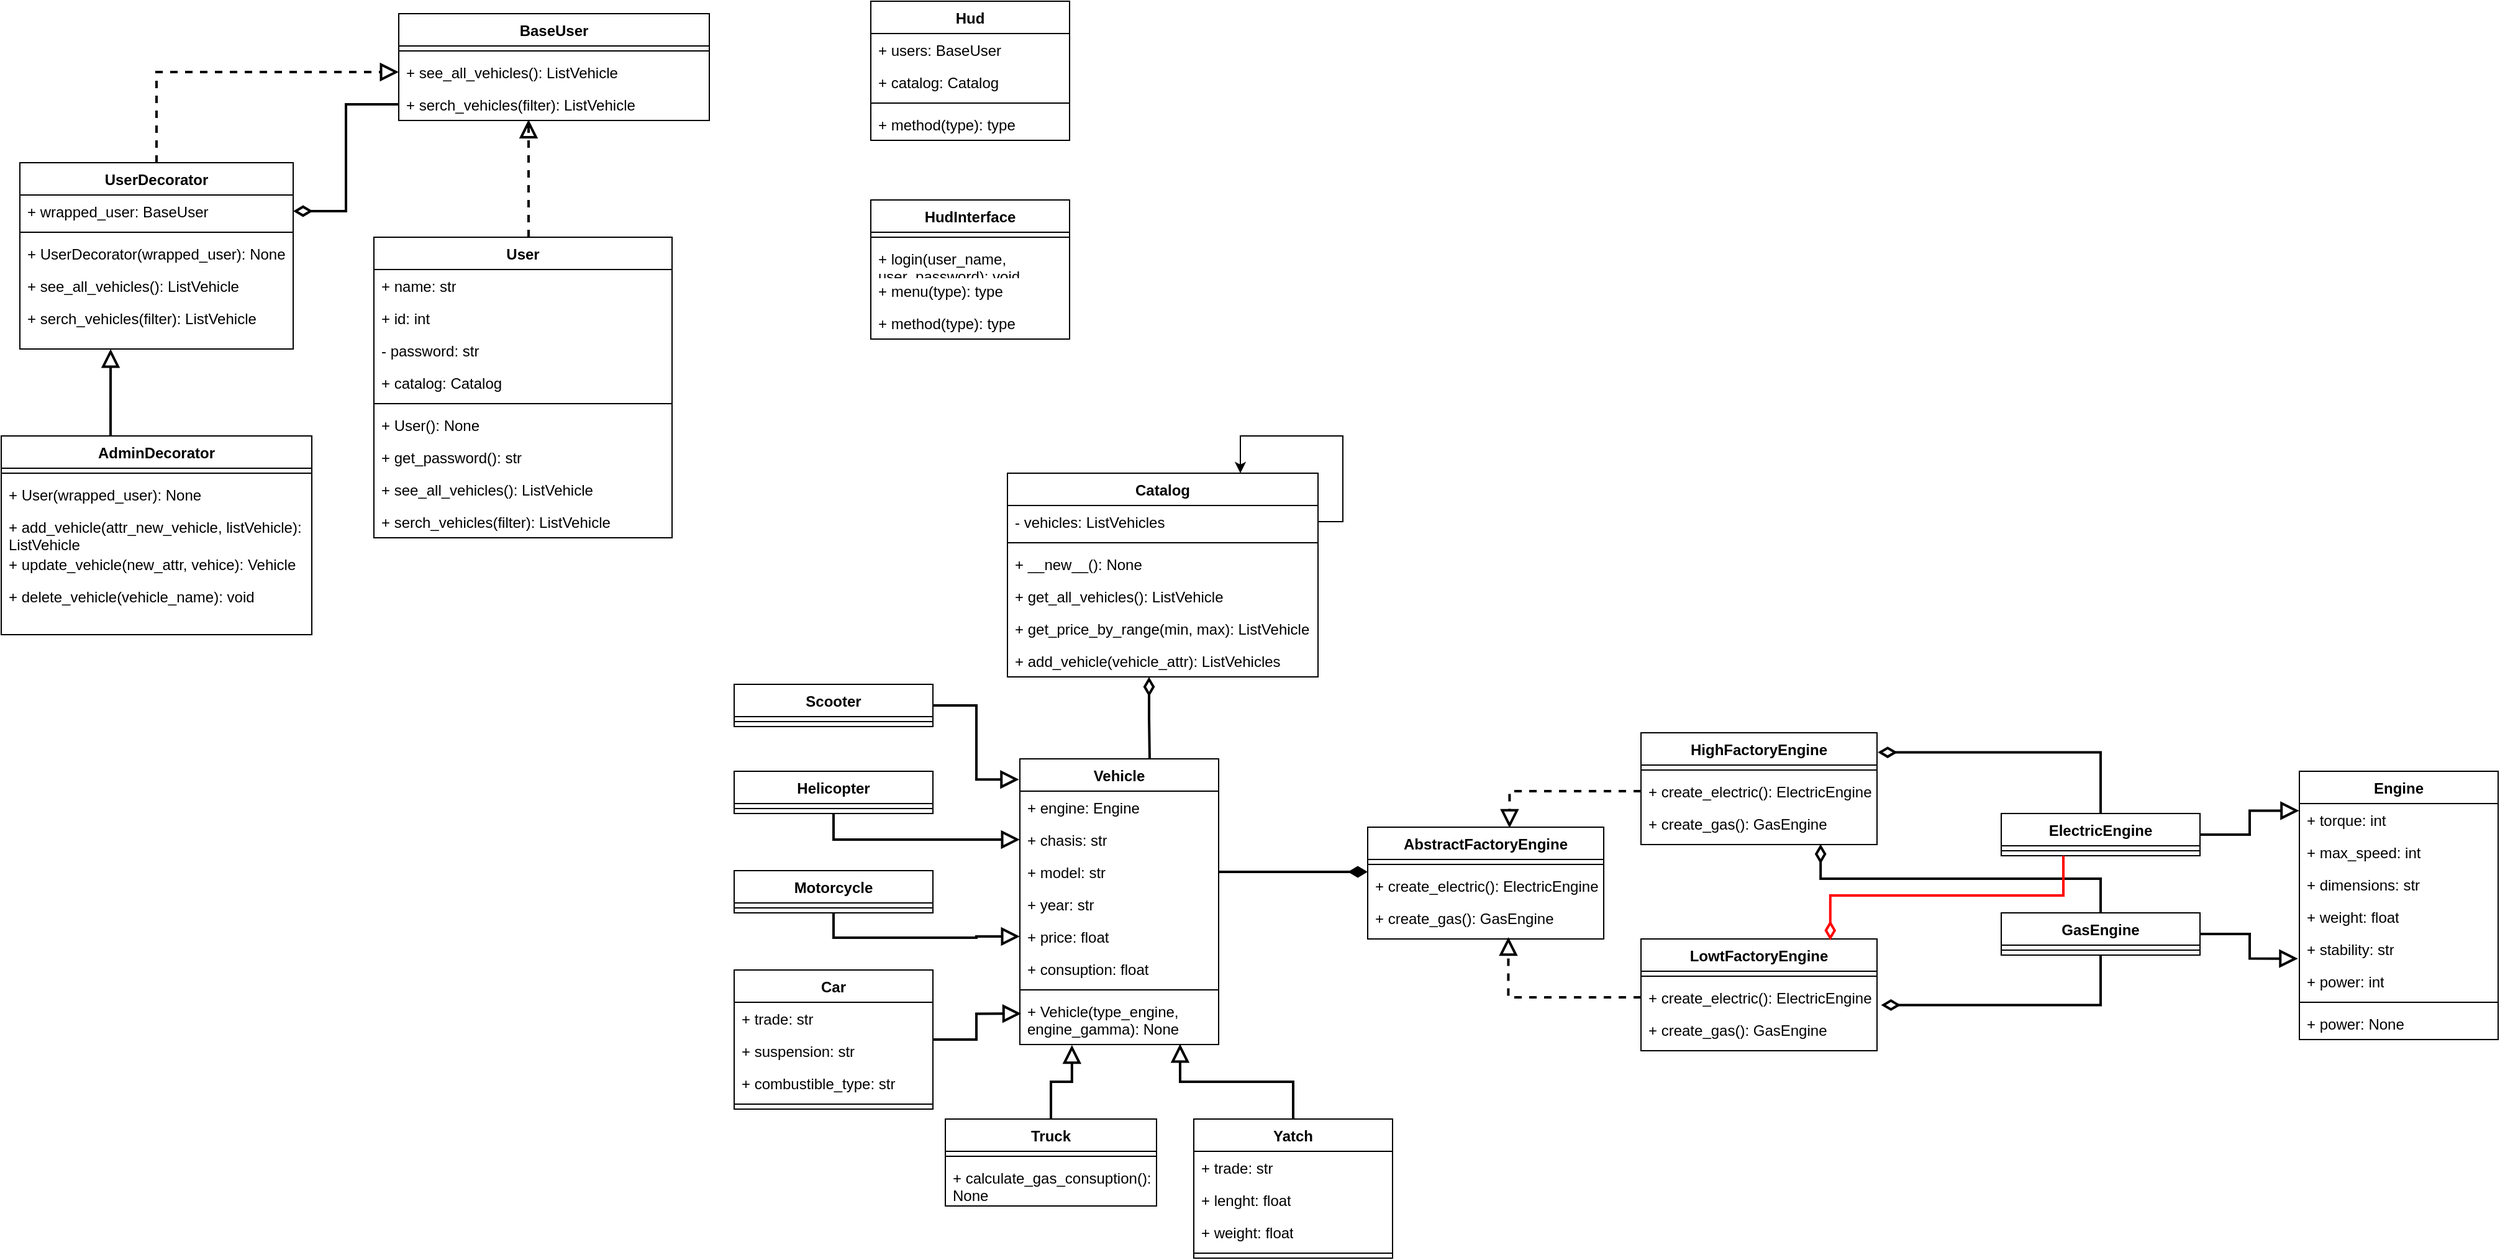 <mxfile version="24.3.0" type="github">
  <diagram name="Página-1" id="9JtSwNhYOpgH9qorqn5r">
    <mxGraphModel dx="1753" dy="1662" grid="1" gridSize="10" guides="1" tooltips="1" connect="1" arrows="1" fold="1" page="1" pageScale="1" pageWidth="827" pageHeight="1169" math="0" shadow="0">
      <root>
        <mxCell id="0" />
        <mxCell id="1" parent="0" />
        <mxCell id="m1nBJQU90JqvEYAqVLsa-41" value="Vehicle" style="swimlane;fontStyle=1;align=center;verticalAlign=top;childLayout=stackLayout;horizontal=1;startSize=26;horizontalStack=0;resizeParent=1;resizeParentMax=0;resizeLast=0;collapsible=1;marginBottom=0;whiteSpace=wrap;html=1;" parent="1" vertex="1">
          <mxGeometry x="240" y="340" width="160" height="230" as="geometry" />
        </mxCell>
        <mxCell id="m1nBJQU90JqvEYAqVLsa-42" value="+ engine: Engine" style="text;strokeColor=none;fillColor=none;align=left;verticalAlign=top;spacingLeft=4;spacingRight=4;overflow=hidden;rotatable=0;points=[[0,0.5],[1,0.5]];portConstraint=eastwest;whiteSpace=wrap;html=1;" parent="m1nBJQU90JqvEYAqVLsa-41" vertex="1">
          <mxGeometry y="26" width="160" height="26" as="geometry" />
        </mxCell>
        <mxCell id="m1nBJQU90JqvEYAqVLsa-54" value="+ chasis: str" style="text;strokeColor=none;fillColor=none;align=left;verticalAlign=top;spacingLeft=4;spacingRight=4;overflow=hidden;rotatable=0;points=[[0,0.5],[1,0.5]];portConstraint=eastwest;whiteSpace=wrap;html=1;" parent="m1nBJQU90JqvEYAqVLsa-41" vertex="1">
          <mxGeometry y="52" width="160" height="26" as="geometry" />
        </mxCell>
        <mxCell id="m1nBJQU90JqvEYAqVLsa-55" value="+ model: str" style="text;strokeColor=none;fillColor=none;align=left;verticalAlign=top;spacingLeft=4;spacingRight=4;overflow=hidden;rotatable=0;points=[[0,0.5],[1,0.5]];portConstraint=eastwest;whiteSpace=wrap;html=1;" parent="m1nBJQU90JqvEYAqVLsa-41" vertex="1">
          <mxGeometry y="78" width="160" height="26" as="geometry" />
        </mxCell>
        <mxCell id="m1nBJQU90JqvEYAqVLsa-56" value="+ year: str" style="text;strokeColor=none;fillColor=none;align=left;verticalAlign=top;spacingLeft=4;spacingRight=4;overflow=hidden;rotatable=0;points=[[0,0.5],[1,0.5]];portConstraint=eastwest;whiteSpace=wrap;html=1;" parent="m1nBJQU90JqvEYAqVLsa-41" vertex="1">
          <mxGeometry y="104" width="160" height="26" as="geometry" />
        </mxCell>
        <mxCell id="m1nBJQU90JqvEYAqVLsa-57" value="+ price: float" style="text;strokeColor=none;fillColor=none;align=left;verticalAlign=top;spacingLeft=4;spacingRight=4;overflow=hidden;rotatable=0;points=[[0,0.5],[1,0.5]];portConstraint=eastwest;whiteSpace=wrap;html=1;" parent="m1nBJQU90JqvEYAqVLsa-41" vertex="1">
          <mxGeometry y="130" width="160" height="26" as="geometry" />
        </mxCell>
        <mxCell id="m1nBJQU90JqvEYAqVLsa-58" value="+ consuption: float" style="text;strokeColor=none;fillColor=none;align=left;verticalAlign=top;spacingLeft=4;spacingRight=4;overflow=hidden;rotatable=0;points=[[0,0.5],[1,0.5]];portConstraint=eastwest;whiteSpace=wrap;html=1;" parent="m1nBJQU90JqvEYAqVLsa-41" vertex="1">
          <mxGeometry y="156" width="160" height="26" as="geometry" />
        </mxCell>
        <mxCell id="m1nBJQU90JqvEYAqVLsa-43" value="" style="line;strokeWidth=1;fillColor=none;align=left;verticalAlign=middle;spacingTop=-1;spacingLeft=3;spacingRight=3;rotatable=0;labelPosition=right;points=[];portConstraint=eastwest;strokeColor=inherit;" parent="m1nBJQU90JqvEYAqVLsa-41" vertex="1">
          <mxGeometry y="182" width="160" height="8" as="geometry" />
        </mxCell>
        <mxCell id="m1nBJQU90JqvEYAqVLsa-44" value="+ Vehicle(type_engine, engine_gamma): None" style="text;strokeColor=none;fillColor=none;align=left;verticalAlign=top;spacingLeft=4;spacingRight=4;overflow=hidden;rotatable=0;points=[[0,0.5],[1,0.5]];portConstraint=eastwest;whiteSpace=wrap;html=1;" parent="m1nBJQU90JqvEYAqVLsa-41" vertex="1">
          <mxGeometry y="190" width="160" height="40" as="geometry" />
        </mxCell>
        <mxCell id="m1nBJQU90JqvEYAqVLsa-45" value="Engine" style="swimlane;fontStyle=1;align=center;verticalAlign=top;childLayout=stackLayout;horizontal=1;startSize=26;horizontalStack=0;resizeParent=1;resizeParentMax=0;resizeLast=0;collapsible=1;marginBottom=0;whiteSpace=wrap;html=1;" parent="1" vertex="1">
          <mxGeometry x="1270" y="350" width="160" height="216" as="geometry" />
        </mxCell>
        <mxCell id="m1nBJQU90JqvEYAqVLsa-46" value="+ torque: int" style="text;strokeColor=none;fillColor=none;align=left;verticalAlign=top;spacingLeft=4;spacingRight=4;overflow=hidden;rotatable=0;points=[[0,0.5],[1,0.5]];portConstraint=eastwest;whiteSpace=wrap;html=1;" parent="m1nBJQU90JqvEYAqVLsa-45" vertex="1">
          <mxGeometry y="26" width="160" height="26" as="geometry" />
        </mxCell>
        <mxCell id="m1nBJQU90JqvEYAqVLsa-49" value="+ max_speed: int" style="text;strokeColor=none;fillColor=none;align=left;verticalAlign=top;spacingLeft=4;spacingRight=4;overflow=hidden;rotatable=0;points=[[0,0.5],[1,0.5]];portConstraint=eastwest;whiteSpace=wrap;html=1;" parent="m1nBJQU90JqvEYAqVLsa-45" vertex="1">
          <mxGeometry y="52" width="160" height="26" as="geometry" />
        </mxCell>
        <mxCell id="m1nBJQU90JqvEYAqVLsa-50" value="+ dimensions: str" style="text;strokeColor=none;fillColor=none;align=left;verticalAlign=top;spacingLeft=4;spacingRight=4;overflow=hidden;rotatable=0;points=[[0,0.5],[1,0.5]];portConstraint=eastwest;whiteSpace=wrap;html=1;" parent="m1nBJQU90JqvEYAqVLsa-45" vertex="1">
          <mxGeometry y="78" width="160" height="26" as="geometry" />
        </mxCell>
        <mxCell id="m1nBJQU90JqvEYAqVLsa-51" value="+ weight: float" style="text;strokeColor=none;fillColor=none;align=left;verticalAlign=top;spacingLeft=4;spacingRight=4;overflow=hidden;rotatable=0;points=[[0,0.5],[1,0.5]];portConstraint=eastwest;whiteSpace=wrap;html=1;" parent="m1nBJQU90JqvEYAqVLsa-45" vertex="1">
          <mxGeometry y="104" width="160" height="26" as="geometry" />
        </mxCell>
        <mxCell id="m1nBJQU90JqvEYAqVLsa-52" value="+ stability: str" style="text;strokeColor=none;fillColor=none;align=left;verticalAlign=top;spacingLeft=4;spacingRight=4;overflow=hidden;rotatable=0;points=[[0,0.5],[1,0.5]];portConstraint=eastwest;whiteSpace=wrap;html=1;" parent="m1nBJQU90JqvEYAqVLsa-45" vertex="1">
          <mxGeometry y="130" width="160" height="26" as="geometry" />
        </mxCell>
        <mxCell id="m1nBJQU90JqvEYAqVLsa-53" value="+ power: int" style="text;strokeColor=none;fillColor=none;align=left;verticalAlign=top;spacingLeft=4;spacingRight=4;overflow=hidden;rotatable=0;points=[[0,0.5],[1,0.5]];portConstraint=eastwest;whiteSpace=wrap;html=1;" parent="m1nBJQU90JqvEYAqVLsa-45" vertex="1">
          <mxGeometry y="156" width="160" height="26" as="geometry" />
        </mxCell>
        <mxCell id="m1nBJQU90JqvEYAqVLsa-47" value="" style="line;strokeWidth=1;fillColor=none;align=left;verticalAlign=middle;spacingTop=-1;spacingLeft=3;spacingRight=3;rotatable=0;labelPosition=right;points=[];portConstraint=eastwest;strokeColor=inherit;" parent="m1nBJQU90JqvEYAqVLsa-45" vertex="1">
          <mxGeometry y="182" width="160" height="8" as="geometry" />
        </mxCell>
        <mxCell id="m1nBJQU90JqvEYAqVLsa-172" value="+ power: None" style="text;strokeColor=none;fillColor=none;align=left;verticalAlign=top;spacingLeft=4;spacingRight=4;overflow=hidden;rotatable=0;points=[[0,0.5],[1,0.5]];portConstraint=eastwest;whiteSpace=wrap;html=1;" parent="m1nBJQU90JqvEYAqVLsa-45" vertex="1">
          <mxGeometry y="190" width="160" height="26" as="geometry" />
        </mxCell>
        <mxCell id="m1nBJQU90JqvEYAqVLsa-96" style="edgeStyle=orthogonalEdgeStyle;rounded=0;orthogonalLoop=1;jettySize=auto;html=1;entryX=0;entryY=0.5;entryDx=0;entryDy=0;strokeWidth=2;endSize=10;endArrow=block;endFill=0;startSize=10;" parent="1" source="m1nBJQU90JqvEYAqVLsa-59" target="m1nBJQU90JqvEYAqVLsa-54" edge="1">
          <mxGeometry relative="1" as="geometry" />
        </mxCell>
        <mxCell id="m1nBJQU90JqvEYAqVLsa-59" value="Helicopter" style="swimlane;fontStyle=1;align=center;verticalAlign=top;childLayout=stackLayout;horizontal=1;startSize=26;horizontalStack=0;resizeParent=1;resizeParentMax=0;resizeLast=0;collapsible=1;marginBottom=0;whiteSpace=wrap;html=1;" parent="1" vertex="1">
          <mxGeometry x="10" y="350" width="160" height="34" as="geometry" />
        </mxCell>
        <mxCell id="m1nBJQU90JqvEYAqVLsa-61" value="" style="line;strokeWidth=1;fillColor=none;align=left;verticalAlign=middle;spacingTop=-1;spacingLeft=3;spacingRight=3;rotatable=0;labelPosition=right;points=[];portConstraint=eastwest;strokeColor=inherit;" parent="m1nBJQU90JqvEYAqVLsa-59" vertex="1">
          <mxGeometry y="26" width="160" height="8" as="geometry" />
        </mxCell>
        <mxCell id="m1nBJQU90JqvEYAqVLsa-63" value="Scooter" style="swimlane;fontStyle=1;align=center;verticalAlign=top;childLayout=stackLayout;horizontal=1;startSize=26;horizontalStack=0;resizeParent=1;resizeParentMax=0;resizeLast=0;collapsible=1;marginBottom=0;whiteSpace=wrap;html=1;" parent="1" vertex="1">
          <mxGeometry x="10" y="280" width="160" height="34" as="geometry" />
        </mxCell>
        <mxCell id="m1nBJQU90JqvEYAqVLsa-65" value="" style="line;strokeWidth=1;fillColor=none;align=left;verticalAlign=middle;spacingTop=-1;spacingLeft=3;spacingRight=3;rotatable=0;labelPosition=right;points=[];portConstraint=eastwest;strokeColor=inherit;" parent="m1nBJQU90JqvEYAqVLsa-63" vertex="1">
          <mxGeometry y="26" width="160" height="8" as="geometry" />
        </mxCell>
        <mxCell id="m1nBJQU90JqvEYAqVLsa-94" style="edgeStyle=orthogonalEdgeStyle;rounded=0;orthogonalLoop=1;jettySize=auto;html=1;entryX=0;entryY=0.5;entryDx=0;entryDy=0;strokeWidth=2;endSize=10;endArrow=block;endFill=0;startSize=10;" parent="1" source="m1nBJQU90JqvEYAqVLsa-67" target="m1nBJQU90JqvEYAqVLsa-57" edge="1">
          <mxGeometry relative="1" as="geometry" />
        </mxCell>
        <mxCell id="m1nBJQU90JqvEYAqVLsa-67" value="Motorcycle" style="swimlane;fontStyle=1;align=center;verticalAlign=top;childLayout=stackLayout;horizontal=1;startSize=26;horizontalStack=0;resizeParent=1;resizeParentMax=0;resizeLast=0;collapsible=1;marginBottom=0;whiteSpace=wrap;html=1;" parent="1" vertex="1">
          <mxGeometry x="10" y="430" width="160" height="34" as="geometry" />
        </mxCell>
        <mxCell id="m1nBJQU90JqvEYAqVLsa-69" value="" style="line;strokeWidth=1;fillColor=none;align=left;verticalAlign=middle;spacingTop=-1;spacingLeft=3;spacingRight=3;rotatable=0;labelPosition=right;points=[];portConstraint=eastwest;strokeColor=inherit;" parent="m1nBJQU90JqvEYAqVLsa-67" vertex="1">
          <mxGeometry y="26" width="160" height="8" as="geometry" />
        </mxCell>
        <mxCell id="m1nBJQU90JqvEYAqVLsa-71" value="Car" style="swimlane;fontStyle=1;align=center;verticalAlign=top;childLayout=stackLayout;horizontal=1;startSize=26;horizontalStack=0;resizeParent=1;resizeParentMax=0;resizeLast=0;collapsible=1;marginBottom=0;whiteSpace=wrap;html=1;" parent="1" vertex="1">
          <mxGeometry x="10" y="510" width="160" height="112" as="geometry" />
        </mxCell>
        <mxCell id="m1nBJQU90JqvEYAqVLsa-87" value="+ trade: str" style="text;strokeColor=none;fillColor=none;align=left;verticalAlign=top;spacingLeft=4;spacingRight=4;overflow=hidden;rotatable=0;points=[[0,0.5],[1,0.5]];portConstraint=eastwest;whiteSpace=wrap;html=1;" parent="m1nBJQU90JqvEYAqVLsa-71" vertex="1">
          <mxGeometry y="26" width="160" height="26" as="geometry" />
        </mxCell>
        <mxCell id="m1nBJQU90JqvEYAqVLsa-89" value="+ suspension: str" style="text;strokeColor=none;fillColor=none;align=left;verticalAlign=top;spacingLeft=4;spacingRight=4;overflow=hidden;rotatable=0;points=[[0,0.5],[1,0.5]];portConstraint=eastwest;whiteSpace=wrap;html=1;" parent="m1nBJQU90JqvEYAqVLsa-71" vertex="1">
          <mxGeometry y="52" width="160" height="26" as="geometry" />
        </mxCell>
        <mxCell id="m1nBJQU90JqvEYAqVLsa-88" value="+ combustible_type: str" style="text;strokeColor=none;fillColor=none;align=left;verticalAlign=top;spacingLeft=4;spacingRight=4;overflow=hidden;rotatable=0;points=[[0,0.5],[1,0.5]];portConstraint=eastwest;whiteSpace=wrap;html=1;" parent="m1nBJQU90JqvEYAqVLsa-71" vertex="1">
          <mxGeometry y="78" width="160" height="26" as="geometry" />
        </mxCell>
        <mxCell id="m1nBJQU90JqvEYAqVLsa-73" value="" style="line;strokeWidth=1;fillColor=none;align=left;verticalAlign=middle;spacingTop=-1;spacingLeft=3;spacingRight=3;rotatable=0;labelPosition=right;points=[];portConstraint=eastwest;strokeColor=inherit;" parent="m1nBJQU90JqvEYAqVLsa-71" vertex="1">
          <mxGeometry y="104" width="160" height="8" as="geometry" />
        </mxCell>
        <mxCell id="m1nBJQU90JqvEYAqVLsa-90" style="edgeStyle=orthogonalEdgeStyle;rounded=0;orthogonalLoop=1;jettySize=auto;html=1;entryX=0.262;entryY=1.01;entryDx=0;entryDy=0;entryPerimeter=0;strokeWidth=2;endSize=10;endArrow=block;endFill=0;startSize=10;" parent="1" source="m1nBJQU90JqvEYAqVLsa-75" target="m1nBJQU90JqvEYAqVLsa-44" edge="1">
          <mxGeometry relative="1" as="geometry" />
        </mxCell>
        <mxCell id="m1nBJQU90JqvEYAqVLsa-75" value="Truck" style="swimlane;fontStyle=1;align=center;verticalAlign=top;childLayout=stackLayout;horizontal=1;startSize=26;horizontalStack=0;resizeParent=1;resizeParentMax=0;resizeLast=0;collapsible=1;marginBottom=0;whiteSpace=wrap;html=1;" parent="1" vertex="1">
          <mxGeometry x="180" y="630" width="170" height="70" as="geometry" />
        </mxCell>
        <mxCell id="m1nBJQU90JqvEYAqVLsa-77" value="" style="line;strokeWidth=1;fillColor=none;align=left;verticalAlign=middle;spacingTop=-1;spacingLeft=3;spacingRight=3;rotatable=0;labelPosition=right;points=[];portConstraint=eastwest;strokeColor=inherit;" parent="m1nBJQU90JqvEYAqVLsa-75" vertex="1">
          <mxGeometry y="26" width="170" height="8" as="geometry" />
        </mxCell>
        <mxCell id="m1nBJQU90JqvEYAqVLsa-78" value="+ calculate_gas_consuption(): None" style="text;strokeColor=none;fillColor=none;align=left;verticalAlign=top;spacingLeft=4;spacingRight=4;overflow=hidden;rotatable=0;points=[[0,0.5],[1,0.5]];portConstraint=eastwest;whiteSpace=wrap;html=1;" parent="m1nBJQU90JqvEYAqVLsa-75" vertex="1">
          <mxGeometry y="34" width="170" height="36" as="geometry" />
        </mxCell>
        <mxCell id="m1nBJQU90JqvEYAqVLsa-79" value="Yatch" style="swimlane;fontStyle=1;align=center;verticalAlign=top;childLayout=stackLayout;horizontal=1;startSize=26;horizontalStack=0;resizeParent=1;resizeParentMax=0;resizeLast=0;collapsible=1;marginBottom=0;whiteSpace=wrap;html=1;" parent="1" vertex="1">
          <mxGeometry x="380" y="630" width="160" height="112" as="geometry" />
        </mxCell>
        <mxCell id="m1nBJQU90JqvEYAqVLsa-80" value="+ trade: str" style="text;strokeColor=none;fillColor=none;align=left;verticalAlign=top;spacingLeft=4;spacingRight=4;overflow=hidden;rotatable=0;points=[[0,0.5],[1,0.5]];portConstraint=eastwest;whiteSpace=wrap;html=1;" parent="m1nBJQU90JqvEYAqVLsa-79" vertex="1">
          <mxGeometry y="26" width="160" height="26" as="geometry" />
        </mxCell>
        <mxCell id="m1nBJQU90JqvEYAqVLsa-84" value="+ lenght: float" style="text;strokeColor=none;fillColor=none;align=left;verticalAlign=top;spacingLeft=4;spacingRight=4;overflow=hidden;rotatable=0;points=[[0,0.5],[1,0.5]];portConstraint=eastwest;whiteSpace=wrap;html=1;" parent="m1nBJQU90JqvEYAqVLsa-79" vertex="1">
          <mxGeometry y="52" width="160" height="26" as="geometry" />
        </mxCell>
        <mxCell id="m1nBJQU90JqvEYAqVLsa-85" value="+ weight: float" style="text;strokeColor=none;fillColor=none;align=left;verticalAlign=top;spacingLeft=4;spacingRight=4;overflow=hidden;rotatable=0;points=[[0,0.5],[1,0.5]];portConstraint=eastwest;whiteSpace=wrap;html=1;" parent="m1nBJQU90JqvEYAqVLsa-79" vertex="1">
          <mxGeometry y="78" width="160" height="26" as="geometry" />
        </mxCell>
        <mxCell id="m1nBJQU90JqvEYAqVLsa-81" value="" style="line;strokeWidth=1;fillColor=none;align=left;verticalAlign=middle;spacingTop=-1;spacingLeft=3;spacingRight=3;rotatable=0;labelPosition=right;points=[];portConstraint=eastwest;strokeColor=inherit;" parent="m1nBJQU90JqvEYAqVLsa-79" vertex="1">
          <mxGeometry y="104" width="160" height="8" as="geometry" />
        </mxCell>
        <mxCell id="m1nBJQU90JqvEYAqVLsa-91" style="edgeStyle=orthogonalEdgeStyle;rounded=0;orthogonalLoop=1;jettySize=auto;html=1;entryX=0.806;entryY=0.988;entryDx=0;entryDy=0;entryPerimeter=0;strokeWidth=2;endSize=10;endArrow=block;endFill=0;startSize=10;" parent="1" source="m1nBJQU90JqvEYAqVLsa-79" target="m1nBJQU90JqvEYAqVLsa-44" edge="1">
          <mxGeometry relative="1" as="geometry" />
        </mxCell>
        <mxCell id="m1nBJQU90JqvEYAqVLsa-93" style="edgeStyle=orthogonalEdgeStyle;rounded=0;orthogonalLoop=1;jettySize=auto;html=1;entryX=0.007;entryY=0.379;entryDx=0;entryDy=0;entryPerimeter=0;strokeWidth=2;endSize=10;endArrow=block;endFill=0;startSize=10;" parent="1" source="m1nBJQU90JqvEYAqVLsa-71" target="m1nBJQU90JqvEYAqVLsa-44" edge="1">
          <mxGeometry relative="1" as="geometry" />
        </mxCell>
        <mxCell id="m1nBJQU90JqvEYAqVLsa-97" style="edgeStyle=orthogonalEdgeStyle;rounded=0;orthogonalLoop=1;jettySize=auto;html=1;entryX=-0.004;entryY=0.072;entryDx=0;entryDy=0;entryPerimeter=0;strokeWidth=2;endSize=10;endArrow=block;endFill=0;startSize=10;" parent="1" source="m1nBJQU90JqvEYAqVLsa-63" target="m1nBJQU90JqvEYAqVLsa-41" edge="1">
          <mxGeometry relative="1" as="geometry" />
        </mxCell>
        <mxCell id="m1nBJQU90JqvEYAqVLsa-98" value="ElectricEngine" style="swimlane;fontStyle=1;align=center;verticalAlign=top;childLayout=stackLayout;horizontal=1;startSize=26;horizontalStack=0;resizeParent=1;resizeParentMax=0;resizeLast=0;collapsible=1;marginBottom=0;whiteSpace=wrap;html=1;" parent="1" vertex="1">
          <mxGeometry x="1030" y="384" width="160" height="34" as="geometry" />
        </mxCell>
        <mxCell id="m1nBJQU90JqvEYAqVLsa-100" value="" style="line;strokeWidth=1;fillColor=none;align=left;verticalAlign=middle;spacingTop=-1;spacingLeft=3;spacingRight=3;rotatable=0;labelPosition=right;points=[];portConstraint=eastwest;strokeColor=inherit;" parent="m1nBJQU90JqvEYAqVLsa-98" vertex="1">
          <mxGeometry y="26" width="160" height="8" as="geometry" />
        </mxCell>
        <mxCell id="m1nBJQU90JqvEYAqVLsa-106" value="GasEngine" style="swimlane;fontStyle=1;align=center;verticalAlign=top;childLayout=stackLayout;horizontal=1;startSize=26;horizontalStack=0;resizeParent=1;resizeParentMax=0;resizeLast=0;collapsible=1;marginBottom=0;whiteSpace=wrap;html=1;" parent="1" vertex="1">
          <mxGeometry x="1030" y="464" width="160" height="34" as="geometry" />
        </mxCell>
        <mxCell id="m1nBJQU90JqvEYAqVLsa-108" value="" style="line;strokeWidth=1;fillColor=none;align=left;verticalAlign=middle;spacingTop=-1;spacingLeft=3;spacingRight=3;rotatable=0;labelPosition=right;points=[];portConstraint=eastwest;strokeColor=inherit;" parent="m1nBJQU90JqvEYAqVLsa-106" vertex="1">
          <mxGeometry y="26" width="160" height="8" as="geometry" />
        </mxCell>
        <mxCell id="m1nBJQU90JqvEYAqVLsa-114" value="AbstractFactoryEngine" style="swimlane;fontStyle=1;align=center;verticalAlign=top;childLayout=stackLayout;horizontal=1;startSize=26;horizontalStack=0;resizeParent=1;resizeParentMax=0;resizeLast=0;collapsible=1;marginBottom=0;whiteSpace=wrap;html=1;" parent="1" vertex="1">
          <mxGeometry x="520" y="395" width="190" height="90" as="geometry" />
        </mxCell>
        <mxCell id="m1nBJQU90JqvEYAqVLsa-116" value="" style="line;strokeWidth=1;fillColor=none;align=left;verticalAlign=middle;spacingTop=-1;spacingLeft=3;spacingRight=3;rotatable=0;labelPosition=right;points=[];portConstraint=eastwest;strokeColor=inherit;" parent="m1nBJQU90JqvEYAqVLsa-114" vertex="1">
          <mxGeometry y="26" width="190" height="8" as="geometry" />
        </mxCell>
        <mxCell id="m1nBJQU90JqvEYAqVLsa-117" value="+ create_electric(): ElectricEngine" style="text;strokeColor=none;fillColor=none;align=left;verticalAlign=top;spacingLeft=4;spacingRight=4;overflow=hidden;rotatable=0;points=[[0,0.5],[1,0.5]];portConstraint=eastwest;whiteSpace=wrap;html=1;" parent="m1nBJQU90JqvEYAqVLsa-114" vertex="1">
          <mxGeometry y="34" width="190" height="26" as="geometry" />
        </mxCell>
        <mxCell id="m1nBJQU90JqvEYAqVLsa-118" value="+ create_gas(): GasEngine" style="text;strokeColor=none;fillColor=none;align=left;verticalAlign=top;spacingLeft=4;spacingRight=4;overflow=hidden;rotatable=0;points=[[0,0.5],[1,0.5]];portConstraint=eastwest;whiteSpace=wrap;html=1;" parent="m1nBJQU90JqvEYAqVLsa-114" vertex="1">
          <mxGeometry y="60" width="190" height="30" as="geometry" />
        </mxCell>
        <mxCell id="m1nBJQU90JqvEYAqVLsa-119" value="HighFactoryEngine" style="swimlane;fontStyle=1;align=center;verticalAlign=top;childLayout=stackLayout;horizontal=1;startSize=26;horizontalStack=0;resizeParent=1;resizeParentMax=0;resizeLast=0;collapsible=1;marginBottom=0;whiteSpace=wrap;html=1;" parent="1" vertex="1">
          <mxGeometry x="740" y="319" width="190" height="90" as="geometry" />
        </mxCell>
        <mxCell id="m1nBJQU90JqvEYAqVLsa-120" value="" style="line;strokeWidth=1;fillColor=none;align=left;verticalAlign=middle;spacingTop=-1;spacingLeft=3;spacingRight=3;rotatable=0;labelPosition=right;points=[];portConstraint=eastwest;strokeColor=inherit;" parent="m1nBJQU90JqvEYAqVLsa-119" vertex="1">
          <mxGeometry y="26" width="190" height="8" as="geometry" />
        </mxCell>
        <mxCell id="m1nBJQU90JqvEYAqVLsa-121" value="+ create_electric(): ElectricEngine" style="text;strokeColor=none;fillColor=none;align=left;verticalAlign=top;spacingLeft=4;spacingRight=4;overflow=hidden;rotatable=0;points=[[0,0.5],[1,0.5]];portConstraint=eastwest;whiteSpace=wrap;html=1;" parent="m1nBJQU90JqvEYAqVLsa-119" vertex="1">
          <mxGeometry y="34" width="190" height="26" as="geometry" />
        </mxCell>
        <mxCell id="m1nBJQU90JqvEYAqVLsa-122" value="+ create_gas(): GasEngine" style="text;strokeColor=none;fillColor=none;align=left;verticalAlign=top;spacingLeft=4;spacingRight=4;overflow=hidden;rotatable=0;points=[[0,0.5],[1,0.5]];portConstraint=eastwest;whiteSpace=wrap;html=1;" parent="m1nBJQU90JqvEYAqVLsa-119" vertex="1">
          <mxGeometry y="60" width="190" height="30" as="geometry" />
        </mxCell>
        <mxCell id="m1nBJQU90JqvEYAqVLsa-123" value="LowtFactoryEngine" style="swimlane;fontStyle=1;align=center;verticalAlign=top;childLayout=stackLayout;horizontal=1;startSize=26;horizontalStack=0;resizeParent=1;resizeParentMax=0;resizeLast=0;collapsible=1;marginBottom=0;whiteSpace=wrap;html=1;" parent="1" vertex="1">
          <mxGeometry x="740" y="485" width="190" height="90" as="geometry" />
        </mxCell>
        <mxCell id="m1nBJQU90JqvEYAqVLsa-124" value="" style="line;strokeWidth=1;fillColor=none;align=left;verticalAlign=middle;spacingTop=-1;spacingLeft=3;spacingRight=3;rotatable=0;labelPosition=right;points=[];portConstraint=eastwest;strokeColor=inherit;" parent="m1nBJQU90JqvEYAqVLsa-123" vertex="1">
          <mxGeometry y="26" width="190" height="8" as="geometry" />
        </mxCell>
        <mxCell id="m1nBJQU90JqvEYAqVLsa-125" value="+ create_electric(): ElectricEngine" style="text;strokeColor=none;fillColor=none;align=left;verticalAlign=top;spacingLeft=4;spacingRight=4;overflow=hidden;rotatable=0;points=[[0,0.5],[1,0.5]];portConstraint=eastwest;whiteSpace=wrap;html=1;" parent="m1nBJQU90JqvEYAqVLsa-123" vertex="1">
          <mxGeometry y="34" width="190" height="26" as="geometry" />
        </mxCell>
        <mxCell id="m1nBJQU90JqvEYAqVLsa-126" value="+ create_gas(): GasEngine" style="text;strokeColor=none;fillColor=none;align=left;verticalAlign=top;spacingLeft=4;spacingRight=4;overflow=hidden;rotatable=0;points=[[0,0.5],[1,0.5]];portConstraint=eastwest;whiteSpace=wrap;html=1;" parent="m1nBJQU90JqvEYAqVLsa-123" vertex="1">
          <mxGeometry y="60" width="190" height="30" as="geometry" />
        </mxCell>
        <mxCell id="m1nBJQU90JqvEYAqVLsa-128" style="edgeStyle=orthogonalEdgeStyle;rounded=0;orthogonalLoop=1;jettySize=auto;html=1;strokeWidth=2;endSize=10;endArrow=none;endFill=0;startArrow=diamondThin;startFill=1;startSize=10;" parent="1" source="m1nBJQU90JqvEYAqVLsa-117" target="m1nBJQU90JqvEYAqVLsa-55" edge="1">
          <mxGeometry relative="1" as="geometry">
            <Array as="points">
              <mxPoint x="440" y="431" />
              <mxPoint x="440" y="431" />
            </Array>
          </mxGeometry>
        </mxCell>
        <mxCell id="m1nBJQU90JqvEYAqVLsa-131" style="edgeStyle=orthogonalEdgeStyle;rounded=0;orthogonalLoop=1;jettySize=auto;html=1;entryX=0.596;entryY=0.948;entryDx=0;entryDy=0;entryPerimeter=0;strokeWidth=2;endSize=10;endArrow=block;endFill=0;startArrow=none;startFill=0;dashed=1;startSize=10;" parent="1" source="m1nBJQU90JqvEYAqVLsa-125" target="m1nBJQU90JqvEYAqVLsa-118" edge="1">
          <mxGeometry relative="1" as="geometry">
            <Array as="points">
              <mxPoint x="633" y="532" />
            </Array>
          </mxGeometry>
        </mxCell>
        <mxCell id="m1nBJQU90JqvEYAqVLsa-132" style="edgeStyle=orthogonalEdgeStyle;rounded=0;orthogonalLoop=1;jettySize=auto;html=1;entryX=0.601;entryY=0.007;entryDx=0;entryDy=0;entryPerimeter=0;strokeWidth=2;endSize=10;endArrow=block;endFill=0;startArrow=none;startFill=0;dashed=1;startSize=10;" parent="1" source="m1nBJQU90JqvEYAqVLsa-121" target="m1nBJQU90JqvEYAqVLsa-114" edge="1">
          <mxGeometry relative="1" as="geometry" />
        </mxCell>
        <mxCell id="m1nBJQU90JqvEYAqVLsa-135" style="edgeStyle=orthogonalEdgeStyle;rounded=0;orthogonalLoop=1;jettySize=auto;html=1;entryX=1.017;entryY=0.739;entryDx=0;entryDy=0;entryPerimeter=0;strokeWidth=2;endSize=10;startSize=10;endArrow=diamondThin;endFill=0;" parent="1" source="m1nBJQU90JqvEYAqVLsa-106" target="m1nBJQU90JqvEYAqVLsa-125" edge="1">
          <mxGeometry relative="1" as="geometry" />
        </mxCell>
        <mxCell id="m1nBJQU90JqvEYAqVLsa-136" style="edgeStyle=orthogonalEdgeStyle;rounded=0;orthogonalLoop=1;jettySize=auto;html=1;entryX=1.003;entryY=0.175;entryDx=0;entryDy=0;entryPerimeter=0;strokeWidth=2;endSize=10;startSize=10;endArrow=diamondThin;endFill=0;" parent="1" source="m1nBJQU90JqvEYAqVLsa-98" target="m1nBJQU90JqvEYAqVLsa-119" edge="1">
          <mxGeometry relative="1" as="geometry">
            <Array as="points">
              <mxPoint x="1110" y="335" />
            </Array>
          </mxGeometry>
        </mxCell>
        <mxCell id="m1nBJQU90JqvEYAqVLsa-137" style="edgeStyle=orthogonalEdgeStyle;rounded=0;orthogonalLoop=1;jettySize=auto;html=1;entryX=0.761;entryY=0.988;entryDx=0;entryDy=0;entryPerimeter=0;strokeWidth=2;endSize=10;startSize=10;endArrow=diamondThin;endFill=0;" parent="1" source="m1nBJQU90JqvEYAqVLsa-106" target="m1nBJQU90JqvEYAqVLsa-122" edge="1">
          <mxGeometry relative="1" as="geometry" />
        </mxCell>
        <mxCell id="m1nBJQU90JqvEYAqVLsa-138" style="edgeStyle=orthogonalEdgeStyle;rounded=0;orthogonalLoop=1;jettySize=auto;html=1;entryX=0.802;entryY=0.012;entryDx=0;entryDy=0;entryPerimeter=0;strokeColor=#FF0000;strokeWidth=2;endSize=10;startSize=10;endArrow=diamondThin;endFill=0;" parent="1" source="m1nBJQU90JqvEYAqVLsa-98" target="m1nBJQU90JqvEYAqVLsa-123" edge="1">
          <mxGeometry relative="1" as="geometry">
            <Array as="points">
              <mxPoint x="1080" y="450" />
              <mxPoint x="892" y="450" />
            </Array>
          </mxGeometry>
        </mxCell>
        <mxCell id="m1nBJQU90JqvEYAqVLsa-140" style="edgeStyle=orthogonalEdgeStyle;rounded=0;orthogonalLoop=1;jettySize=auto;html=1;entryX=-0.001;entryY=0.219;entryDx=0;entryDy=0;entryPerimeter=0;strokeWidth=2;endSize=10;startSize=10;endArrow=block;endFill=0;" parent="1" source="m1nBJQU90JqvEYAqVLsa-98" target="m1nBJQU90JqvEYAqVLsa-46" edge="1">
          <mxGeometry relative="1" as="geometry" />
        </mxCell>
        <mxCell id="m1nBJQU90JqvEYAqVLsa-142" style="edgeStyle=orthogonalEdgeStyle;rounded=0;orthogonalLoop=1;jettySize=auto;html=1;entryX=-0.007;entryY=0.801;entryDx=0;entryDy=0;entryPerimeter=0;strokeWidth=2;endSize=10;startSize=10;endArrow=block;endFill=0;" parent="1" source="m1nBJQU90JqvEYAqVLsa-106" target="m1nBJQU90JqvEYAqVLsa-52" edge="1">
          <mxGeometry relative="1" as="geometry" />
        </mxCell>
        <mxCell id="m1nBJQU90JqvEYAqVLsa-143" value="Catalog" style="swimlane;fontStyle=1;align=center;verticalAlign=top;childLayout=stackLayout;horizontal=1;startSize=26;horizontalStack=0;resizeParent=1;resizeParentMax=0;resizeLast=0;collapsible=1;marginBottom=0;whiteSpace=wrap;html=1;" parent="1" vertex="1">
          <mxGeometry x="230" y="110" width="250" height="164" as="geometry" />
        </mxCell>
        <mxCell id="m1nBJQU90JqvEYAqVLsa-151" style="edgeStyle=orthogonalEdgeStyle;rounded=0;orthogonalLoop=1;jettySize=auto;html=1;exitX=1;exitY=0.5;exitDx=0;exitDy=0;entryX=0.75;entryY=0;entryDx=0;entryDy=0;" parent="m1nBJQU90JqvEYAqVLsa-143" source="m1nBJQU90JqvEYAqVLsa-144" target="m1nBJQU90JqvEYAqVLsa-143" edge="1">
          <mxGeometry relative="1" as="geometry">
            <Array as="points">
              <mxPoint x="270" y="39" />
              <mxPoint x="270" y="-30" />
              <mxPoint x="188" y="-30" />
            </Array>
          </mxGeometry>
        </mxCell>
        <mxCell id="m1nBJQU90JqvEYAqVLsa-144" value="- vehicles: ListVehicles" style="text;strokeColor=none;fillColor=none;align=left;verticalAlign=top;spacingLeft=4;spacingRight=4;overflow=hidden;rotatable=0;points=[[0,0.5],[1,0.5]];portConstraint=eastwest;whiteSpace=wrap;html=1;" parent="m1nBJQU90JqvEYAqVLsa-143" vertex="1">
          <mxGeometry y="26" width="250" height="26" as="geometry" />
        </mxCell>
        <mxCell id="m1nBJQU90JqvEYAqVLsa-145" value="" style="line;strokeWidth=1;fillColor=none;align=left;verticalAlign=middle;spacingTop=-1;spacingLeft=3;spacingRight=3;rotatable=0;labelPosition=right;points=[];portConstraint=eastwest;strokeColor=inherit;" parent="m1nBJQU90JqvEYAqVLsa-143" vertex="1">
          <mxGeometry y="52" width="250" height="8" as="geometry" />
        </mxCell>
        <mxCell id="m1nBJQU90JqvEYAqVLsa-146" value="+ __new__(): None" style="text;strokeColor=none;fillColor=none;align=left;verticalAlign=top;spacingLeft=4;spacingRight=4;overflow=hidden;rotatable=0;points=[[0,0.5],[1,0.5]];portConstraint=eastwest;whiteSpace=wrap;html=1;" parent="m1nBJQU90JqvEYAqVLsa-143" vertex="1">
          <mxGeometry y="60" width="250" height="26" as="geometry" />
        </mxCell>
        <mxCell id="m1nBJQU90JqvEYAqVLsa-147" value="+ get_all_vehicles(): ListVehicle" style="text;strokeColor=none;fillColor=none;align=left;verticalAlign=top;spacingLeft=4;spacingRight=4;overflow=hidden;rotatable=0;points=[[0,0.5],[1,0.5]];portConstraint=eastwest;whiteSpace=wrap;html=1;" parent="m1nBJQU90JqvEYAqVLsa-143" vertex="1">
          <mxGeometry y="86" width="250" height="26" as="geometry" />
        </mxCell>
        <mxCell id="m1nBJQU90JqvEYAqVLsa-148" value="+ get_price_by_range(min, max): ListVehicle" style="text;strokeColor=none;fillColor=none;align=left;verticalAlign=top;spacingLeft=4;spacingRight=4;overflow=hidden;rotatable=0;points=[[0,0.5],[1,0.5]];portConstraint=eastwest;whiteSpace=wrap;html=1;" parent="m1nBJQU90JqvEYAqVLsa-143" vertex="1">
          <mxGeometry y="112" width="250" height="26" as="geometry" />
        </mxCell>
        <mxCell id="m1nBJQU90JqvEYAqVLsa-149" value="+ add_vehicle(vehicle_attr): ListVehicles" style="text;strokeColor=none;fillColor=none;align=left;verticalAlign=top;spacingLeft=4;spacingRight=4;overflow=hidden;rotatable=0;points=[[0,0.5],[1,0.5]];portConstraint=eastwest;whiteSpace=wrap;html=1;" parent="m1nBJQU90JqvEYAqVLsa-143" vertex="1">
          <mxGeometry y="138" width="250" height="26" as="geometry" />
        </mxCell>
        <mxCell id="m1nBJQU90JqvEYAqVLsa-152" value="User" style="swimlane;fontStyle=1;align=center;verticalAlign=top;childLayout=stackLayout;horizontal=1;startSize=26;horizontalStack=0;resizeParent=1;resizeParentMax=0;resizeLast=0;collapsible=1;marginBottom=0;whiteSpace=wrap;html=1;" parent="1" vertex="1">
          <mxGeometry x="-280" y="-80" width="240" height="242" as="geometry" />
        </mxCell>
        <mxCell id="m1nBJQU90JqvEYAqVLsa-153" value="+ name: str" style="text;strokeColor=none;fillColor=none;align=left;verticalAlign=top;spacingLeft=4;spacingRight=4;overflow=hidden;rotatable=0;points=[[0,0.5],[1,0.5]];portConstraint=eastwest;whiteSpace=wrap;html=1;" parent="m1nBJQU90JqvEYAqVLsa-152" vertex="1">
          <mxGeometry y="26" width="240" height="26" as="geometry" />
        </mxCell>
        <mxCell id="m1nBJQU90JqvEYAqVLsa-199" value="+ id: int" style="text;strokeColor=none;fillColor=none;align=left;verticalAlign=top;spacingLeft=4;spacingRight=4;overflow=hidden;rotatable=0;points=[[0,0.5],[1,0.5]];portConstraint=eastwest;whiteSpace=wrap;html=1;" parent="m1nBJQU90JqvEYAqVLsa-152" vertex="1">
          <mxGeometry y="52" width="240" height="26" as="geometry" />
        </mxCell>
        <mxCell id="yRV85CWnX3oW5zuQdiCq-1" value="- password: str" style="text;strokeColor=none;fillColor=none;align=left;verticalAlign=top;spacingLeft=4;spacingRight=4;overflow=hidden;rotatable=0;points=[[0,0.5],[1,0.5]];portConstraint=eastwest;whiteSpace=wrap;html=1;" parent="m1nBJQU90JqvEYAqVLsa-152" vertex="1">
          <mxGeometry y="78" width="240" height="26" as="geometry" />
        </mxCell>
        <mxCell id="m1nBJQU90JqvEYAqVLsa-156" value="+ catalog: Catalog" style="text;strokeColor=none;fillColor=none;align=left;verticalAlign=top;spacingLeft=4;spacingRight=4;overflow=hidden;rotatable=0;points=[[0,0.5],[1,0.5]];portConstraint=eastwest;whiteSpace=wrap;html=1;" parent="m1nBJQU90JqvEYAqVLsa-152" vertex="1">
          <mxGeometry y="104" width="240" height="26" as="geometry" />
        </mxCell>
        <mxCell id="m1nBJQU90JqvEYAqVLsa-154" value="" style="line;strokeWidth=1;fillColor=none;align=left;verticalAlign=middle;spacingTop=-1;spacingLeft=3;spacingRight=3;rotatable=0;labelPosition=right;points=[];portConstraint=eastwest;strokeColor=inherit;" parent="m1nBJQU90JqvEYAqVLsa-152" vertex="1">
          <mxGeometry y="130" width="240" height="8" as="geometry" />
        </mxCell>
        <mxCell id="m1nBJQU90JqvEYAqVLsa-155" value="+ User(): None" style="text;strokeColor=none;fillColor=none;align=left;verticalAlign=top;spacingLeft=4;spacingRight=4;overflow=hidden;rotatable=0;points=[[0,0.5],[1,0.5]];portConstraint=eastwest;whiteSpace=wrap;html=1;" parent="m1nBJQU90JqvEYAqVLsa-152" vertex="1">
          <mxGeometry y="138" width="240" height="26" as="geometry" />
        </mxCell>
        <mxCell id="yRV85CWnX3oW5zuQdiCq-2" value="+ get_password(): str" style="text;strokeColor=none;fillColor=none;align=left;verticalAlign=top;spacingLeft=4;spacingRight=4;overflow=hidden;rotatable=0;points=[[0,0.5],[1,0.5]];portConstraint=eastwest;whiteSpace=wrap;html=1;" parent="m1nBJQU90JqvEYAqVLsa-152" vertex="1">
          <mxGeometry y="164" width="240" height="26" as="geometry" />
        </mxCell>
        <mxCell id="m1nBJQU90JqvEYAqVLsa-157" value="+ see_all_vehicles(): ListVehicle" style="text;strokeColor=none;fillColor=none;align=left;verticalAlign=top;spacingLeft=4;spacingRight=4;overflow=hidden;rotatable=0;points=[[0,0.5],[1,0.5]];portConstraint=eastwest;whiteSpace=wrap;html=1;" parent="m1nBJQU90JqvEYAqVLsa-152" vertex="1">
          <mxGeometry y="190" width="240" height="26" as="geometry" />
        </mxCell>
        <mxCell id="m1nBJQU90JqvEYAqVLsa-159" value="+ serch_vehicles(filter): ListVehicle" style="text;strokeColor=none;fillColor=none;align=left;verticalAlign=top;spacingLeft=4;spacingRight=4;overflow=hidden;rotatable=0;points=[[0,0.5],[1,0.5]];portConstraint=eastwest;whiteSpace=wrap;html=1;" parent="m1nBJQU90JqvEYAqVLsa-152" vertex="1">
          <mxGeometry y="216" width="240" height="26" as="geometry" />
        </mxCell>
        <mxCell id="m1nBJQU90JqvEYAqVLsa-181" style="edgeStyle=orthogonalEdgeStyle;rounded=0;orthogonalLoop=1;jettySize=auto;html=1;entryX=0;entryY=0.5;entryDx=0;entryDy=0;strokeWidth=2;endSize=10;startSize=10;dashed=1;endArrow=block;endFill=0;" parent="1" source="m1nBJQU90JqvEYAqVLsa-164" target="m1nBJQU90JqvEYAqVLsa-178" edge="1">
          <mxGeometry relative="1" as="geometry" />
        </mxCell>
        <mxCell id="m1nBJQU90JqvEYAqVLsa-164" value="UserDecorator" style="swimlane;fontStyle=1;align=center;verticalAlign=top;childLayout=stackLayout;horizontal=1;startSize=26;horizontalStack=0;resizeParent=1;resizeParentMax=0;resizeLast=0;collapsible=1;marginBottom=0;whiteSpace=wrap;html=1;" parent="1" vertex="1">
          <mxGeometry x="-565" y="-140" width="220" height="150" as="geometry" />
        </mxCell>
        <mxCell id="m1nBJQU90JqvEYAqVLsa-165" value="+ wrapped_user: BaseUser" style="text;strokeColor=none;fillColor=none;align=left;verticalAlign=top;spacingLeft=4;spacingRight=4;overflow=hidden;rotatable=0;points=[[0,0.5],[1,0.5]];portConstraint=eastwest;whiteSpace=wrap;html=1;" parent="m1nBJQU90JqvEYAqVLsa-164" vertex="1">
          <mxGeometry y="26" width="220" height="26" as="geometry" />
        </mxCell>
        <mxCell id="m1nBJQU90JqvEYAqVLsa-166" value="" style="line;strokeWidth=1;fillColor=none;align=left;verticalAlign=middle;spacingTop=-1;spacingLeft=3;spacingRight=3;rotatable=0;labelPosition=right;points=[];portConstraint=eastwest;strokeColor=inherit;" parent="m1nBJQU90JqvEYAqVLsa-164" vertex="1">
          <mxGeometry y="52" width="220" height="8" as="geometry" />
        </mxCell>
        <mxCell id="m1nBJQU90JqvEYAqVLsa-185" value="+ UserDecorator(wrapped_user): None" style="text;strokeColor=none;fillColor=none;align=left;verticalAlign=top;spacingLeft=4;spacingRight=4;overflow=hidden;rotatable=0;points=[[0,0.5],[1,0.5]];portConstraint=eastwest;whiteSpace=wrap;html=1;" parent="m1nBJQU90JqvEYAqVLsa-164" vertex="1">
          <mxGeometry y="60" width="220" height="26" as="geometry" />
        </mxCell>
        <mxCell id="m1nBJQU90JqvEYAqVLsa-195" value="+ see_all_vehicles(): ListVehicle" style="text;strokeColor=none;fillColor=none;align=left;verticalAlign=top;spacingLeft=4;spacingRight=4;overflow=hidden;rotatable=0;points=[[0,0.5],[1,0.5]];portConstraint=eastwest;whiteSpace=wrap;html=1;" parent="m1nBJQU90JqvEYAqVLsa-164" vertex="1">
          <mxGeometry y="86" width="220" height="26" as="geometry" />
        </mxCell>
        <mxCell id="m1nBJQU90JqvEYAqVLsa-196" value="+ serch_vehicles(filter): ListVehicle" style="text;strokeColor=none;fillColor=none;align=left;verticalAlign=top;spacingLeft=4;spacingRight=4;overflow=hidden;rotatable=0;points=[[0,0.5],[1,0.5]];portConstraint=eastwest;whiteSpace=wrap;html=1;" parent="m1nBJQU90JqvEYAqVLsa-164" vertex="1">
          <mxGeometry y="112" width="220" height="38" as="geometry" />
        </mxCell>
        <mxCell id="m1nBJQU90JqvEYAqVLsa-168" value="AdminDecorator" style="swimlane;fontStyle=1;align=center;verticalAlign=top;childLayout=stackLayout;horizontal=1;startSize=26;horizontalStack=0;resizeParent=1;resizeParentMax=0;resizeLast=0;collapsible=1;marginBottom=0;whiteSpace=wrap;html=1;" parent="1" vertex="1">
          <mxGeometry x="-580" y="80" width="250" height="160" as="geometry" />
        </mxCell>
        <mxCell id="m1nBJQU90JqvEYAqVLsa-170" value="" style="line;strokeWidth=1;fillColor=none;align=left;verticalAlign=middle;spacingTop=-1;spacingLeft=3;spacingRight=3;rotatable=0;labelPosition=right;points=[];portConstraint=eastwest;strokeColor=inherit;" parent="m1nBJQU90JqvEYAqVLsa-168" vertex="1">
          <mxGeometry y="26" width="250" height="8" as="geometry" />
        </mxCell>
        <mxCell id="m1nBJQU90JqvEYAqVLsa-189" value="+ User(wrapped_user): None" style="text;strokeColor=none;fillColor=none;align=left;verticalAlign=top;spacingLeft=4;spacingRight=4;overflow=hidden;rotatable=0;points=[[0,0.5],[1,0.5]];portConstraint=eastwest;whiteSpace=wrap;html=1;" parent="m1nBJQU90JqvEYAqVLsa-168" vertex="1">
          <mxGeometry y="34" width="250" height="26" as="geometry" />
        </mxCell>
        <mxCell id="m1nBJQU90JqvEYAqVLsa-183" value="+ add_vehicle(attr_new_vehicle, listVehicle): ListVehicle&amp;nbsp;&amp;nbsp;" style="text;strokeColor=none;fillColor=none;align=left;verticalAlign=top;spacingLeft=4;spacingRight=4;overflow=hidden;rotatable=0;points=[[0,0.5],[1,0.5]];portConstraint=eastwest;whiteSpace=wrap;html=1;" parent="m1nBJQU90JqvEYAqVLsa-168" vertex="1">
          <mxGeometry y="60" width="250" height="30" as="geometry" />
        </mxCell>
        <mxCell id="m1nBJQU90JqvEYAqVLsa-184" value="+ update_vehicle(new_attr, vehice): Vehicle" style="text;strokeColor=none;fillColor=none;align=left;verticalAlign=top;spacingLeft=4;spacingRight=4;overflow=hidden;rotatable=0;points=[[0,0.5],[1,0.5]];portConstraint=eastwest;whiteSpace=wrap;html=1;" parent="m1nBJQU90JqvEYAqVLsa-168" vertex="1">
          <mxGeometry y="90" width="250" height="26" as="geometry" />
        </mxCell>
        <mxCell id="m1nBJQU90JqvEYAqVLsa-190" value="+ delete_vehicle(vehicle_name): void" style="text;strokeColor=none;fillColor=none;align=left;verticalAlign=top;spacingLeft=4;spacingRight=4;overflow=hidden;rotatable=0;points=[[0,0.5],[1,0.5]];portConstraint=eastwest;whiteSpace=wrap;html=1;" parent="m1nBJQU90JqvEYAqVLsa-168" vertex="1">
          <mxGeometry y="116" width="250" height="44" as="geometry" />
        </mxCell>
        <mxCell id="m1nBJQU90JqvEYAqVLsa-173" value="BaseUser" style="swimlane;fontStyle=1;align=center;verticalAlign=top;childLayout=stackLayout;horizontal=1;startSize=26;horizontalStack=0;resizeParent=1;resizeParentMax=0;resizeLast=0;collapsible=1;marginBottom=0;whiteSpace=wrap;html=1;" parent="1" vertex="1">
          <mxGeometry x="-260" y="-260" width="250" height="86" as="geometry" />
        </mxCell>
        <mxCell id="m1nBJQU90JqvEYAqVLsa-175" value="" style="line;strokeWidth=1;fillColor=none;align=left;verticalAlign=middle;spacingTop=-1;spacingLeft=3;spacingRight=3;rotatable=0;labelPosition=right;points=[];portConstraint=eastwest;strokeColor=inherit;" parent="m1nBJQU90JqvEYAqVLsa-173" vertex="1">
          <mxGeometry y="26" width="250" height="8" as="geometry" />
        </mxCell>
        <mxCell id="m1nBJQU90JqvEYAqVLsa-178" value="+ see_all_vehicles(): ListVehicle" style="text;strokeColor=none;fillColor=none;align=left;verticalAlign=top;spacingLeft=4;spacingRight=4;overflow=hidden;rotatable=0;points=[[0,0.5],[1,0.5]];portConstraint=eastwest;whiteSpace=wrap;html=1;" parent="m1nBJQU90JqvEYAqVLsa-173" vertex="1">
          <mxGeometry y="34" width="250" height="26" as="geometry" />
        </mxCell>
        <mxCell id="m1nBJQU90JqvEYAqVLsa-179" value="+ serch_vehicles(filter): ListVehicle" style="text;strokeColor=none;fillColor=none;align=left;verticalAlign=top;spacingLeft=4;spacingRight=4;overflow=hidden;rotatable=0;points=[[0,0.5],[1,0.5]];portConstraint=eastwest;whiteSpace=wrap;html=1;" parent="m1nBJQU90JqvEYAqVLsa-173" vertex="1">
          <mxGeometry y="60" width="250" height="26" as="geometry" />
        </mxCell>
        <mxCell id="m1nBJQU90JqvEYAqVLsa-182" style="edgeStyle=orthogonalEdgeStyle;rounded=0;orthogonalLoop=1;jettySize=auto;html=1;entryX=0;entryY=0.5;entryDx=0;entryDy=0;strokeWidth=2;endSize=10;startSize=10;endArrow=none;endFill=0;startArrow=diamondThin;startFill=0;" parent="1" source="m1nBJQU90JqvEYAqVLsa-165" target="m1nBJQU90JqvEYAqVLsa-179" edge="1">
          <mxGeometry relative="1" as="geometry" />
        </mxCell>
        <mxCell id="m1nBJQU90JqvEYAqVLsa-194" style="edgeStyle=orthogonalEdgeStyle;rounded=0;orthogonalLoop=1;jettySize=auto;html=1;entryX=0.418;entryY=0.973;entryDx=0;entryDy=0;entryPerimeter=0;strokeWidth=2;endSize=10;startSize=10;endArrow=block;endFill=0;dashed=1;" parent="1" source="m1nBJQU90JqvEYAqVLsa-152" target="m1nBJQU90JqvEYAqVLsa-179" edge="1">
          <mxGeometry relative="1" as="geometry">
            <Array as="points">
              <mxPoint x="-155" y="-173" />
            </Array>
          </mxGeometry>
        </mxCell>
        <mxCell id="m1nBJQU90JqvEYAqVLsa-198" style="edgeStyle=orthogonalEdgeStyle;rounded=0;orthogonalLoop=1;jettySize=auto;html=1;entryX=0.332;entryY=1;entryDx=0;entryDy=0;entryPerimeter=0;strokeWidth=2;endSize=10;startSize=10;endArrow=block;endFill=0;" parent="1" source="m1nBJQU90JqvEYAqVLsa-168" target="m1nBJQU90JqvEYAqVLsa-196" edge="1">
          <mxGeometry relative="1" as="geometry">
            <Array as="points">
              <mxPoint x="-492" y="60" />
              <mxPoint x="-492" y="60" />
            </Array>
          </mxGeometry>
        </mxCell>
        <mxCell id="m1nBJQU90JqvEYAqVLsa-201" style="edgeStyle=orthogonalEdgeStyle;rounded=0;orthogonalLoop=1;jettySize=auto;html=1;entryX=0.653;entryY=0.001;entryDx=0;entryDy=0;entryPerimeter=0;strokeWidth=2;endSize=10;startSize=10;endArrow=none;endFill=0;startArrow=diamondThin;startFill=0;" parent="1" source="m1nBJQU90JqvEYAqVLsa-143" target="m1nBJQU90JqvEYAqVLsa-41" edge="1">
          <mxGeometry relative="1" as="geometry">
            <Array as="points">
              <mxPoint x="344" y="307" />
              <mxPoint x="345" y="307" />
            </Array>
          </mxGeometry>
        </mxCell>
        <mxCell id="yRV85CWnX3oW5zuQdiCq-3" value="HudInterface" style="swimlane;fontStyle=1;align=center;verticalAlign=top;childLayout=stackLayout;horizontal=1;startSize=26;horizontalStack=0;resizeParent=1;resizeParentMax=0;resizeLast=0;collapsible=1;marginBottom=0;whiteSpace=wrap;html=1;" parent="1" vertex="1">
          <mxGeometry x="120" y="-110" width="160" height="112" as="geometry" />
        </mxCell>
        <mxCell id="yRV85CWnX3oW5zuQdiCq-5" value="" style="line;strokeWidth=1;fillColor=none;align=left;verticalAlign=middle;spacingTop=-1;spacingLeft=3;spacingRight=3;rotatable=0;labelPosition=right;points=[];portConstraint=eastwest;strokeColor=inherit;" parent="yRV85CWnX3oW5zuQdiCq-3" vertex="1">
          <mxGeometry y="26" width="160" height="8" as="geometry" />
        </mxCell>
        <mxCell id="yRV85CWnX3oW5zuQdiCq-6" value="+ login(user_name, user_password): void" style="text;strokeColor=none;fillColor=none;align=left;verticalAlign=top;spacingLeft=4;spacingRight=4;overflow=hidden;rotatable=0;points=[[0,0.5],[1,0.5]];portConstraint=eastwest;whiteSpace=wrap;html=1;" parent="yRV85CWnX3oW5zuQdiCq-3" vertex="1">
          <mxGeometry y="34" width="160" height="26" as="geometry" />
        </mxCell>
        <mxCell id="Iet_rrYwksKZdz6hNYL0-2" value="+ menu(type): type" style="text;strokeColor=none;fillColor=none;align=left;verticalAlign=top;spacingLeft=4;spacingRight=4;overflow=hidden;rotatable=0;points=[[0,0.5],[1,0.5]];portConstraint=eastwest;whiteSpace=wrap;html=1;" vertex="1" parent="yRV85CWnX3oW5zuQdiCq-3">
          <mxGeometry y="60" width="160" height="26" as="geometry" />
        </mxCell>
        <mxCell id="Iet_rrYwksKZdz6hNYL0-3" value="+ method(type): type" style="text;strokeColor=none;fillColor=none;align=left;verticalAlign=top;spacingLeft=4;spacingRight=4;overflow=hidden;rotatable=0;points=[[0,0.5],[1,0.5]];portConstraint=eastwest;whiteSpace=wrap;html=1;" vertex="1" parent="yRV85CWnX3oW5zuQdiCq-3">
          <mxGeometry y="86" width="160" height="26" as="geometry" />
        </mxCell>
        <mxCell id="yRV85CWnX3oW5zuQdiCq-7" value="Hud" style="swimlane;fontStyle=1;align=center;verticalAlign=top;childLayout=stackLayout;horizontal=1;startSize=26;horizontalStack=0;resizeParent=1;resizeParentMax=0;resizeLast=0;collapsible=1;marginBottom=0;whiteSpace=wrap;html=1;" parent="1" vertex="1">
          <mxGeometry x="120" y="-270" width="160" height="112" as="geometry" />
        </mxCell>
        <mxCell id="yRV85CWnX3oW5zuQdiCq-8" value="+ users: BaseUser" style="text;strokeColor=none;fillColor=none;align=left;verticalAlign=top;spacingLeft=4;spacingRight=4;overflow=hidden;rotatable=0;points=[[0,0.5],[1,0.5]];portConstraint=eastwest;whiteSpace=wrap;html=1;" parent="yRV85CWnX3oW5zuQdiCq-7" vertex="1">
          <mxGeometry y="26" width="160" height="26" as="geometry" />
        </mxCell>
        <mxCell id="Iet_rrYwksKZdz6hNYL0-1" value="+ catalog: Catalog" style="text;strokeColor=none;fillColor=none;align=left;verticalAlign=top;spacingLeft=4;spacingRight=4;overflow=hidden;rotatable=0;points=[[0,0.5],[1,0.5]];portConstraint=eastwest;whiteSpace=wrap;html=1;" vertex="1" parent="yRV85CWnX3oW5zuQdiCq-7">
          <mxGeometry y="52" width="160" height="26" as="geometry" />
        </mxCell>
        <mxCell id="yRV85CWnX3oW5zuQdiCq-9" value="" style="line;strokeWidth=1;fillColor=none;align=left;verticalAlign=middle;spacingTop=-1;spacingLeft=3;spacingRight=3;rotatable=0;labelPosition=right;points=[];portConstraint=eastwest;strokeColor=inherit;" parent="yRV85CWnX3oW5zuQdiCq-7" vertex="1">
          <mxGeometry y="78" width="160" height="8" as="geometry" />
        </mxCell>
        <mxCell id="yRV85CWnX3oW5zuQdiCq-10" value="+ method(type): type" style="text;strokeColor=none;fillColor=none;align=left;verticalAlign=top;spacingLeft=4;spacingRight=4;overflow=hidden;rotatable=0;points=[[0,0.5],[1,0.5]];portConstraint=eastwest;whiteSpace=wrap;html=1;" parent="yRV85CWnX3oW5zuQdiCq-7" vertex="1">
          <mxGeometry y="86" width="160" height="26" as="geometry" />
        </mxCell>
      </root>
    </mxGraphModel>
  </diagram>
</mxfile>
